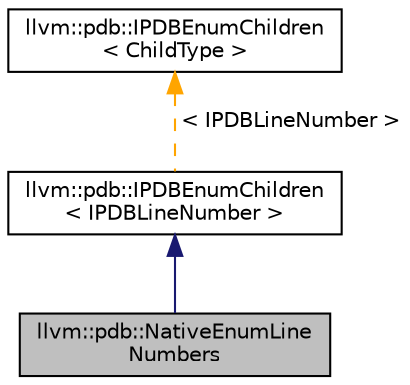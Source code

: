 digraph "llvm::pdb::NativeEnumLineNumbers"
{
 // LATEX_PDF_SIZE
  bgcolor="transparent";
  edge [fontname="Helvetica",fontsize="10",labelfontname="Helvetica",labelfontsize="10"];
  node [fontname="Helvetica",fontsize="10",shape=record];
  Node1 [label="llvm::pdb::NativeEnumLine\lNumbers",height=0.2,width=0.4,color="black", fillcolor="grey75", style="filled", fontcolor="black",tooltip=" "];
  Node2 -> Node1 [dir="back",color="midnightblue",fontsize="10",style="solid",fontname="Helvetica"];
  Node2 [label="llvm::pdb::IPDBEnumChildren\l\< IPDBLineNumber \>",height=0.2,width=0.4,color="black",URL="$classllvm_1_1pdb_1_1IPDBEnumChildren.html",tooltip=" "];
  Node3 -> Node2 [dir="back",color="orange",fontsize="10",style="dashed",label=" \< IPDBLineNumber \>" ,fontname="Helvetica"];
  Node3 [label="llvm::pdb::IPDBEnumChildren\l\< ChildType \>",height=0.2,width=0.4,color="black",URL="$classllvm_1_1pdb_1_1IPDBEnumChildren.html",tooltip=" "];
}

